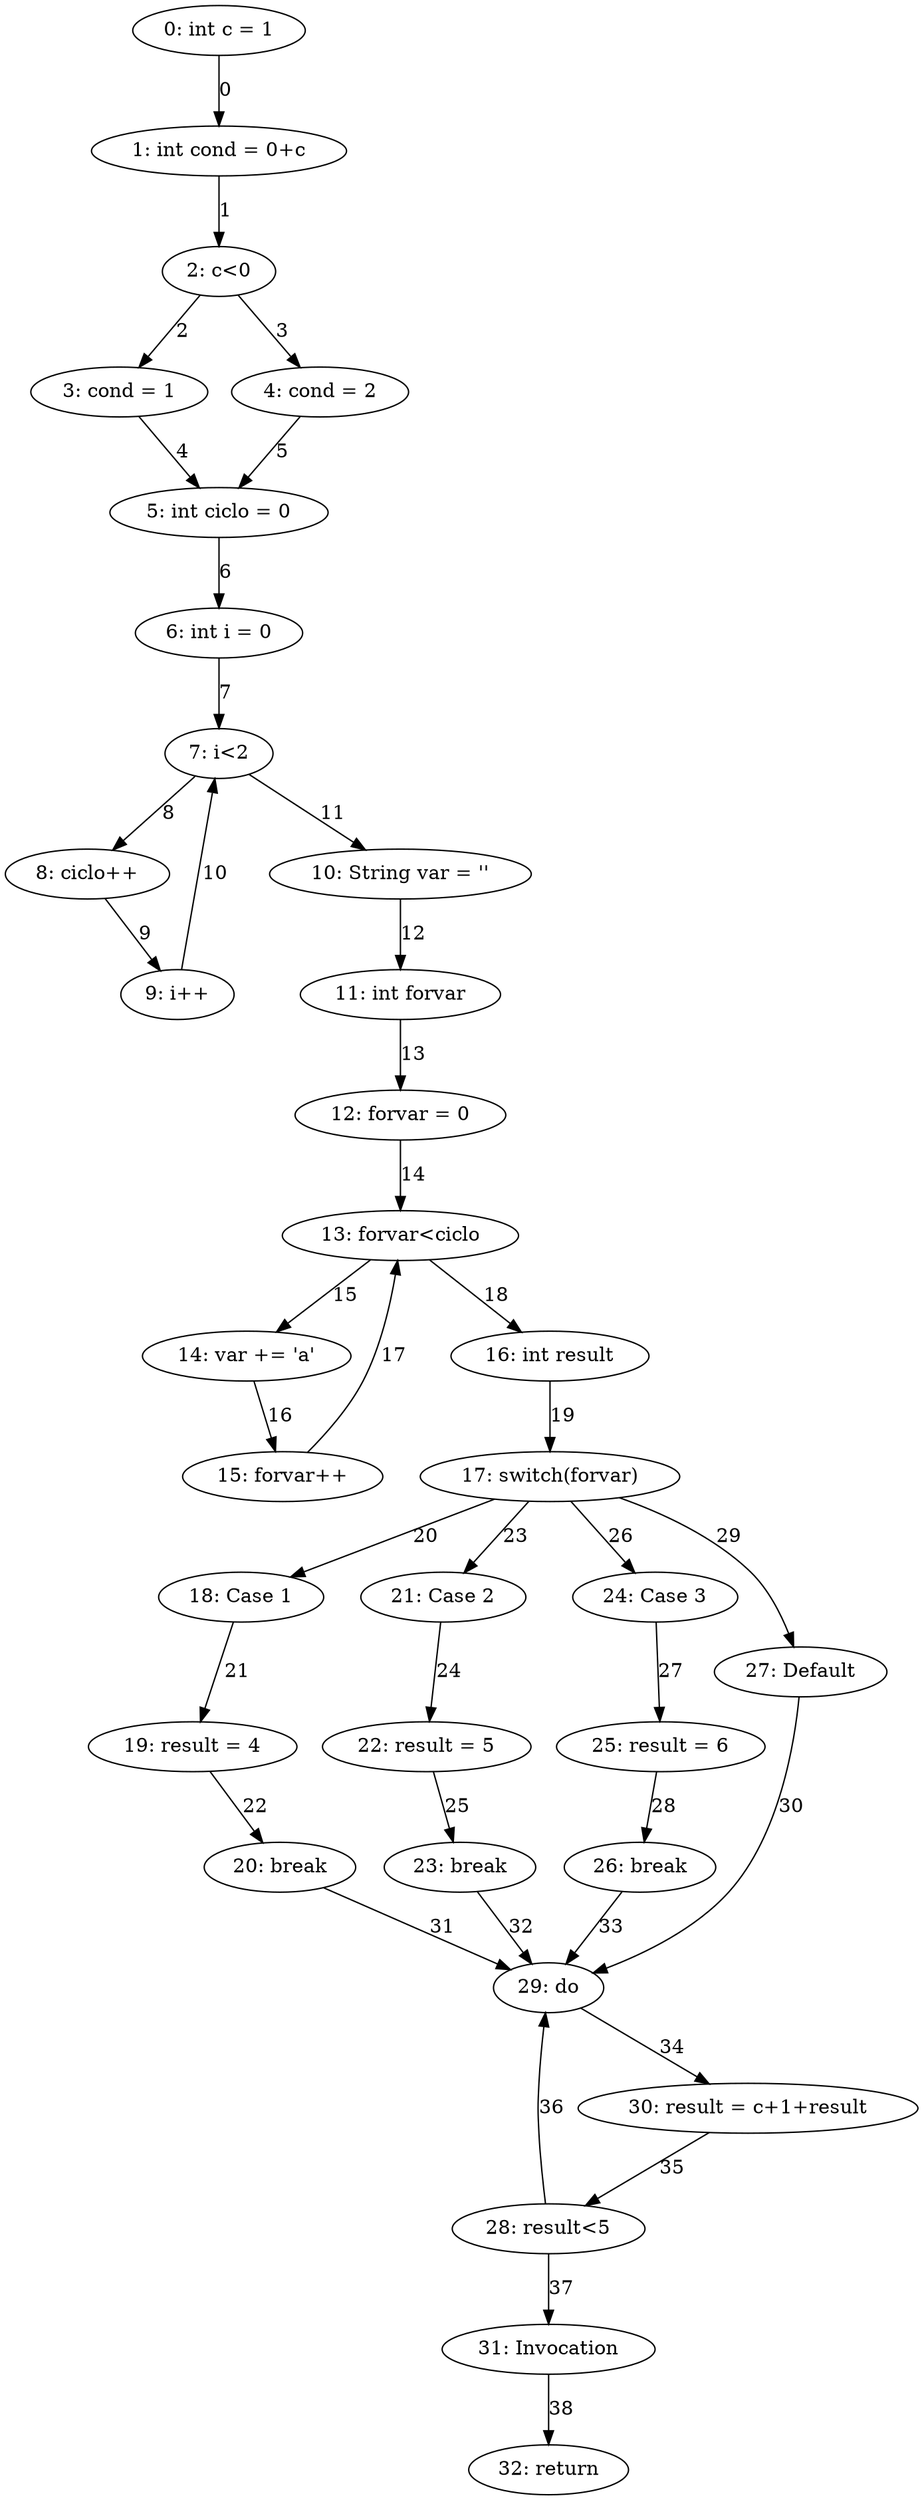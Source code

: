 digraph G {
  1 [ label="0: int c = 1" ];
  2 [ label="1: int cond = 0+c" ];
  3 [ label="2: c<0" ];
  4 [ label="3: cond = 1" ];
  5 [ label="4: cond = 2" ];
  6 [ label="5: int ciclo = 0" ];
  7 [ label="6: int i = 0" ];
  8 [ label="7: i<2" ];
  9 [ label="8: ciclo++" ];
  10 [ label="9: i++" ];
  11 [ label="10: String var = ''" ];
  12 [ label="11: int forvar" ];
  13 [ label="12: forvar = 0" ];
  14 [ label="13: forvar<ciclo" ];
  15 [ label="14: var += 'a'" ];
  16 [ label="15: forvar++" ];
  17 [ label="16: int result" ];
  18 [ label="17: switch(forvar)" ];
  19 [ label="18: Case 1" ];
  20 [ label="19: result = 4" ];
  21 [ label="20: break" ];
  22 [ label="21: Case 2" ];
  23 [ label="22: result = 5" ];
  24 [ label="23: break" ];
  25 [ label="24: Case 3" ];
  26 [ label="25: result = 6" ];
  27 [ label="26: break" ];
  28 [ label="27: Default" ];
  29 [ label="28: result<5" ];
  30 [ label="29: do" ];
  31 [ label="30: result = c+1+result" ];
  32 [ label="31: Invocation" ];
  33 [ label="32: return" ];
  1 -> 2 [ label="0" ];
  2 -> 3 [ label="1" ];
  3 -> 4 [ label="2" ];
  3 -> 5 [ label="3" ];
  4 -> 6 [ label="4" ];
  5 -> 6 [ label="5" ];
  6 -> 7 [ label="6" ];
  7 -> 8 [ label="7" ];
  8 -> 9 [ label="8" ];
  9 -> 10 [ label="9" ];
  10 -> 8 [ label="10" ];
  8 -> 11 [ label="11" ];
  11 -> 12 [ label="12" ];
  12 -> 13 [ label="13" ];
  13 -> 14 [ label="14" ];
  14 -> 15 [ label="15" ];
  15 -> 16 [ label="16" ];
  16 -> 14 [ label="17" ];
  14 -> 17 [ label="18" ];
  17 -> 18 [ label="19" ];
  18 -> 19 [ label="20" ];
  19 -> 20 [ label="21" ];
  20 -> 21 [ label="22" ];
  18 -> 22 [ label="23" ];
  22 -> 23 [ label="24" ];
  23 -> 24 [ label="25" ];
  18 -> 25 [ label="26" ];
  25 -> 26 [ label="27" ];
  26 -> 27 [ label="28" ];
  18 -> 28 [ label="29" ];
  28 -> 30 [ label="30" ];
  21 -> 30 [ label="31" ];
  24 -> 30 [ label="32" ];
  27 -> 30 [ label="33" ];
  30 -> 31 [ label="34" ];
  31 -> 29 [ label="35" ];
  29 -> 30 [ label="36" ];
  29 -> 32 [ label="37" ];
  32 -> 33 [ label="38" ];
}
